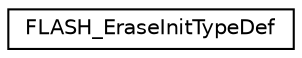 digraph "Graphical Class Hierarchy"
{
 // LATEX_PDF_SIZE
  edge [fontname="Helvetica",fontsize="10",labelfontname="Helvetica",labelfontsize="10"];
  node [fontname="Helvetica",fontsize="10",shape=record];
  rankdir="LR";
  Node0 [label="FLASH_EraseInitTypeDef",height=0.2,width=0.4,color="black", fillcolor="white", style="filled",URL="$structFLASH__EraseInitTypeDef.html",tooltip="FLASH Erase structure definition."];
}
